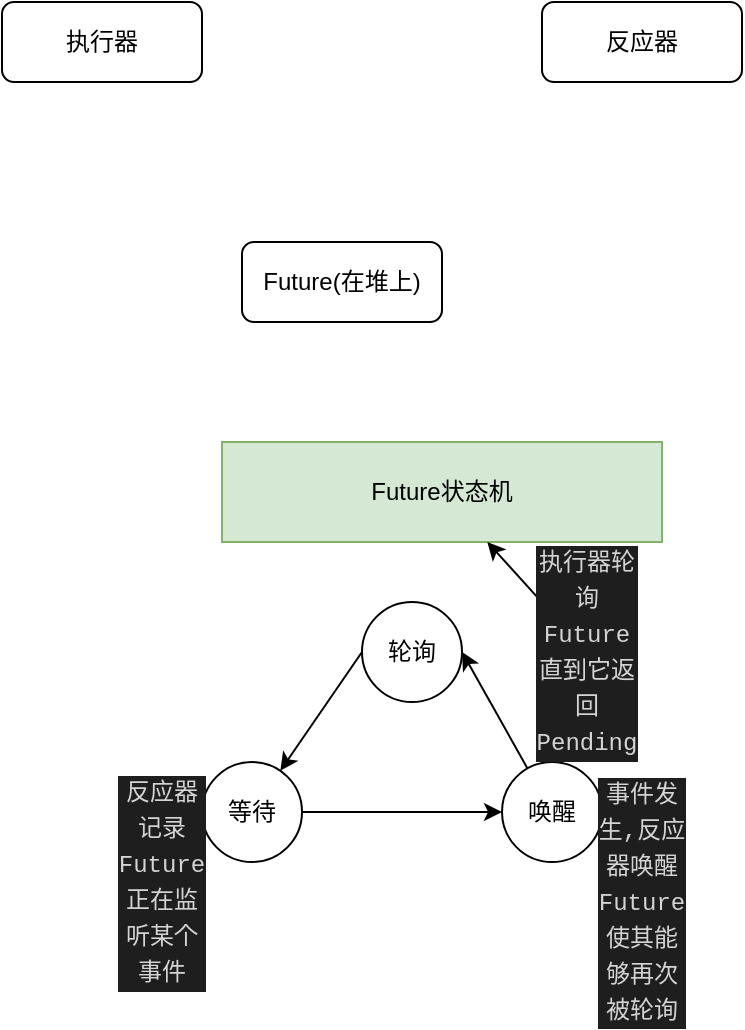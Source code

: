 <mxfile>
    <diagram id="v8aIBl715_GQ_swg4lzb" name="Page-1">
        <mxGraphModel dx="724" dy="1790" grid="1" gridSize="10" guides="1" tooltips="1" connect="1" arrows="1" fold="1" page="1" pageScale="1" pageWidth="850" pageHeight="1100" math="0" shadow="0">
            <root>
                <mxCell id="0"/>
                <mxCell id="1" parent="0"/>
                <mxCell id="2" value="执行器" style="rounded=1;whiteSpace=wrap;html=1;" parent="1" vertex="1">
                    <mxGeometry x="100" y="-550" width="100" height="40" as="geometry"/>
                </mxCell>
                <mxCell id="3" value="反应器" style="rounded=1;whiteSpace=wrap;html=1;" parent="1" vertex="1">
                    <mxGeometry x="370" y="-550" width="100" height="40" as="geometry"/>
                </mxCell>
                <mxCell id="4" value="Future(在堆上)" style="rounded=1;whiteSpace=wrap;html=1;" parent="1" vertex="1">
                    <mxGeometry x="220" y="-430" width="100" height="40" as="geometry"/>
                </mxCell>
                <mxCell id="17" style="rounded=0;orthogonalLoop=1;jettySize=auto;html=1;exitX=0;exitY=0.5;exitDx=0;exitDy=0;" edge="1" parent="1" source="8" target="11">
                    <mxGeometry relative="1" as="geometry"/>
                </mxCell>
                <mxCell id="8" value="轮询" style="ellipse;whiteSpace=wrap;html=1;aspect=fixed;" parent="1" vertex="1">
                    <mxGeometry x="280" y="-250" width="50" height="50" as="geometry"/>
                </mxCell>
                <mxCell id="9" value="Future状态机" style="text;html=1;strokeColor=#82b366;fillColor=#d5e8d4;align=center;verticalAlign=middle;whiteSpace=wrap;rounded=0;" parent="1" vertex="1">
                    <mxGeometry x="210" y="-330" width="220" height="50" as="geometry"/>
                </mxCell>
                <mxCell id="18" style="rounded=0;orthogonalLoop=1;jettySize=auto;html=1;" edge="1" parent="1" source="11" target="12">
                    <mxGeometry relative="1" as="geometry"/>
                </mxCell>
                <mxCell id="11" value="等待" style="ellipse;whiteSpace=wrap;html=1;aspect=fixed;" parent="1" vertex="1">
                    <mxGeometry x="200" y="-170" width="50" height="50" as="geometry"/>
                </mxCell>
                <mxCell id="19" style="rounded=0;orthogonalLoop=1;jettySize=auto;html=1;entryX=1;entryY=0.5;entryDx=0;entryDy=0;" edge="1" parent="1" source="12" target="8">
                    <mxGeometry relative="1" as="geometry"/>
                </mxCell>
                <mxCell id="12" value="唤醒" style="ellipse;whiteSpace=wrap;html=1;aspect=fixed;" parent="1" vertex="1">
                    <mxGeometry x="350" y="-170" width="50" height="50" as="geometry"/>
                </mxCell>
                <mxCell id="21" value="" style="edgeStyle=none;rounded=0;orthogonalLoop=1;jettySize=auto;html=1;" edge="1" parent="1" source="13" target="9">
                    <mxGeometry relative="1" as="geometry"/>
                </mxCell>
                <mxCell id="13" value="&lt;div style=&quot;color: rgb(212 , 212 , 212) ; background-color: rgb(30 , 30 , 30) ; font-family: &amp;#34;jetbrainsmono nerd font&amp;#34; , &amp;#34;hack&amp;#34; , &amp;#34;menlo&amp;#34; , &amp;#34;monaco&amp;#34; , &amp;#34;courier new&amp;#34; , monospace , &amp;#34;menlo&amp;#34; , &amp;#34;monaco&amp;#34; , &amp;#34;courier new&amp;#34; , monospace ; line-height: 18px&quot;&gt;执行器轮询Future直到它返回Pending&lt;/div&gt;" style="text;html=1;strokeColor=none;fillColor=none;align=center;verticalAlign=middle;whiteSpace=wrap;rounded=0;" parent="1" vertex="1">
                    <mxGeometry x="370" y="-255" width="45" height="60" as="geometry"/>
                </mxCell>
                <mxCell id="14" value="&lt;div style=&quot;color: rgb(212 , 212 , 212) ; background-color: rgb(30 , 30 , 30) ; font-family: &amp;#34;jetbrainsmono nerd font&amp;#34; , &amp;#34;hack&amp;#34; , &amp;#34;menlo&amp;#34; , &amp;#34;monaco&amp;#34; , &amp;#34;courier new&amp;#34; , monospace , &amp;#34;menlo&amp;#34; , &amp;#34;monaco&amp;#34; , &amp;#34;courier new&amp;#34; , monospace ; line-height: 18px&quot;&gt;反应器记录Future正在监听某个事件&lt;/div&gt;" style="text;html=1;strokeColor=none;fillColor=none;align=center;verticalAlign=middle;whiteSpace=wrap;rounded=0;" vertex="1" parent="1">
                    <mxGeometry x="160" y="-120" width="40" height="20" as="geometry"/>
                </mxCell>
                <mxCell id="15" value="&lt;div style=&quot;color: rgb(212 , 212 , 212) ; background-color: rgb(30 , 30 , 30) ; font-family: &amp;#34;jetbrainsmono nerd font&amp;#34; , &amp;#34;hack&amp;#34; , &amp;#34;menlo&amp;#34; , &amp;#34;monaco&amp;#34; , &amp;#34;courier new&amp;#34; , monospace , &amp;#34;menlo&amp;#34; , &amp;#34;monaco&amp;#34; , &amp;#34;courier new&amp;#34; , monospace ; line-height: 18px&quot;&gt;&lt;div style=&quot;line-height: 18px&quot;&gt;事件发生,反应器唤醒Future使其能够再次被轮询&lt;/div&gt;&lt;/div&gt;" style="text;html=1;strokeColor=none;fillColor=none;align=center;verticalAlign=middle;whiteSpace=wrap;rounded=0;" vertex="1" parent="1">
                    <mxGeometry x="400" y="-110" width="40" height="20" as="geometry"/>
                </mxCell>
            </root>
        </mxGraphModel>
    </diagram>
</mxfile>